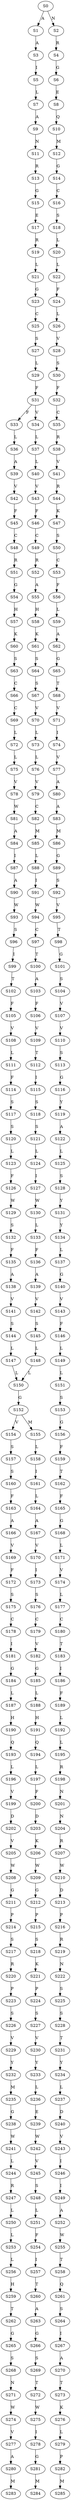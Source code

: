 strict digraph  {
	S0 -> S1 [ label = A ];
	S0 -> S2 [ label = N ];
	S1 -> S3 [ label = A ];
	S2 -> S4 [ label = R ];
	S3 -> S5 [ label = I ];
	S4 -> S6 [ label = G ];
	S5 -> S7 [ label = L ];
	S6 -> S8 [ label = E ];
	S7 -> S9 [ label = A ];
	S8 -> S10 [ label = Q ];
	S9 -> S11 [ label = N ];
	S10 -> S12 [ label = M ];
	S11 -> S13 [ label = R ];
	S12 -> S14 [ label = G ];
	S13 -> S15 [ label = G ];
	S14 -> S16 [ label = C ];
	S15 -> S17 [ label = E ];
	S16 -> S18 [ label = S ];
	S17 -> S19 [ label = R ];
	S18 -> S20 [ label = L ];
	S19 -> S21 [ label = L ];
	S20 -> S22 [ label = L ];
	S21 -> S23 [ label = G ];
	S22 -> S24 [ label = F ];
	S23 -> S25 [ label = C ];
	S24 -> S26 [ label = L ];
	S25 -> S27 [ label = S ];
	S26 -> S28 [ label = V ];
	S27 -> S29 [ label = L ];
	S28 -> S30 [ label = S ];
	S29 -> S31 [ label = F ];
	S30 -> S32 [ label = F ];
	S31 -> S33 [ label = F ];
	S31 -> S34 [ label = V ];
	S32 -> S35 [ label = C ];
	S33 -> S36 [ label = L ];
	S34 -> S37 [ label = L ];
	S35 -> S38 [ label = R ];
	S36 -> S39 [ label = A ];
	S37 -> S40 [ label = L ];
	S38 -> S41 [ label = V ];
	S39 -> S42 [ label = V ];
	S40 -> S43 [ label = V ];
	S41 -> S44 [ label = R ];
	S42 -> S45 [ label = F ];
	S43 -> S46 [ label = F ];
	S44 -> S47 [ label = K ];
	S45 -> S48 [ label = C ];
	S46 -> S49 [ label = C ];
	S47 -> S50 [ label = S ];
	S48 -> S51 [ label = R ];
	S49 -> S52 [ label = R ];
	S50 -> S53 [ label = C ];
	S51 -> S54 [ label = G ];
	S52 -> S55 [ label = A ];
	S53 -> S56 [ label = F ];
	S54 -> S57 [ label = H ];
	S55 -> S58 [ label = H ];
	S56 -> S59 [ label = L ];
	S57 -> S60 [ label = K ];
	S58 -> S61 [ label = K ];
	S59 -> S62 [ label = A ];
	S60 -> S63 [ label = S ];
	S61 -> S64 [ label = S ];
	S62 -> S65 [ label = G ];
	S63 -> S66 [ label = C ];
	S64 -> S67 [ label = S ];
	S65 -> S68 [ label = T ];
	S66 -> S69 [ label = C ];
	S67 -> S70 [ label = V ];
	S68 -> S71 [ label = V ];
	S69 -> S72 [ label = L ];
	S70 -> S73 [ label = L ];
	S71 -> S74 [ label = I ];
	S72 -> S75 [ label = L ];
	S73 -> S76 [ label = L ];
	S74 -> S77 [ label = V ];
	S75 -> S78 [ label = V ];
	S76 -> S79 [ label = V ];
	S77 -> S80 [ label = A ];
	S78 -> S81 [ label = W ];
	S79 -> S82 [ label = C ];
	S80 -> S83 [ label = A ];
	S81 -> S84 [ label = A ];
	S82 -> S85 [ label = M ];
	S83 -> S86 [ label = M ];
	S84 -> S87 [ label = I ];
	S85 -> S88 [ label = L ];
	S86 -> S89 [ label = G ];
	S87 -> S90 [ label = A ];
	S88 -> S91 [ label = I ];
	S89 -> S92 [ label = S ];
	S90 -> S93 [ label = W ];
	S91 -> S94 [ label = W ];
	S92 -> S95 [ label = V ];
	S93 -> S96 [ label = S ];
	S94 -> S97 [ label = C ];
	S95 -> S98 [ label = T ];
	S96 -> S99 [ label = I ];
	S97 -> S100 [ label = T ];
	S98 -> S101 [ label = G ];
	S99 -> S102 [ label = T ];
	S100 -> S103 [ label = A ];
	S101 -> S104 [ label = S ];
	S102 -> S105 [ label = F ];
	S103 -> S106 [ label = F ];
	S104 -> S107 [ label = V ];
	S105 -> S108 [ label = V ];
	S106 -> S109 [ label = V ];
	S107 -> S110 [ label = V ];
	S108 -> S111 [ label = L ];
	S109 -> S112 [ label = T ];
	S110 -> S113 [ label = S ];
	S111 -> S114 [ label = F ];
	S112 -> S115 [ label = I ];
	S113 -> S116 [ label = G ];
	S114 -> S117 [ label = S ];
	S115 -> S118 [ label = S ];
	S116 -> S119 [ label = Y ];
	S117 -> S120 [ label = S ];
	S118 -> S121 [ label = S ];
	S119 -> S122 [ label = A ];
	S120 -> S123 [ label = L ];
	S121 -> S124 [ label = L ];
	S122 -> S125 [ label = L ];
	S123 -> S126 [ label = F ];
	S124 -> S127 [ label = I ];
	S125 -> S128 [ label = S ];
	S126 -> S129 [ label = W ];
	S127 -> S130 [ label = W ];
	S128 -> S131 [ label = Y ];
	S129 -> S132 [ label = S ];
	S130 -> S133 [ label = L ];
	S131 -> S134 [ label = Y ];
	S132 -> S135 [ label = F ];
	S133 -> S136 [ label = F ];
	S134 -> S137 [ label = L ];
	S135 -> S138 [ label = A ];
	S136 -> S139 [ label = A ];
	S137 -> S140 [ label = G ];
	S138 -> S141 [ label = V ];
	S139 -> S142 [ label = V ];
	S140 -> S143 [ label = V ];
	S141 -> S144 [ label = S ];
	S142 -> S145 [ label = S ];
	S143 -> S146 [ label = F ];
	S144 -> S147 [ label = L ];
	S145 -> S148 [ label = L ];
	S146 -> S149 [ label = L ];
	S147 -> S150 [ label = L ];
	S148 -> S150 [ label = L ];
	S149 -> S151 [ label = L ];
	S150 -> S152 [ label = G ];
	S151 -> S153 [ label = S ];
	S152 -> S154 [ label = V ];
	S152 -> S155 [ label = M ];
	S153 -> S156 [ label = G ];
	S154 -> S157 [ label = S ];
	S155 -> S158 [ label = L ];
	S156 -> S159 [ label = F ];
	S157 -> S160 [ label = S ];
	S158 -> S161 [ label = I ];
	S159 -> S162 [ label = T ];
	S160 -> S163 [ label = F ];
	S161 -> S164 [ label = L ];
	S162 -> S165 [ label = F ];
	S163 -> S166 [ label = A ];
	S164 -> S167 [ label = A ];
	S165 -> S168 [ label = G ];
	S166 -> S169 [ label = V ];
	S167 -> S170 [ label = V ];
	S168 -> S171 [ label = L ];
	S169 -> S172 [ label = F ];
	S170 -> S173 [ label = I ];
	S171 -> S174 [ label = V ];
	S172 -> S175 [ label = S ];
	S173 -> S176 [ label = S ];
	S174 -> S177 [ label = L ];
	S175 -> S178 [ label = C ];
	S176 -> S179 [ label = C ];
	S177 -> S180 [ label = C ];
	S178 -> S181 [ label = I ];
	S179 -> S182 [ label = V ];
	S180 -> S183 [ label = T ];
	S181 -> S184 [ label = G ];
	S182 -> S185 [ label = G ];
	S183 -> S186 [ label = I ];
	S184 -> S187 [ label = L ];
	S185 -> S188 [ label = L ];
	S186 -> S189 [ label = F ];
	S187 -> S190 [ label = H ];
	S188 -> S191 [ label = H ];
	S189 -> S192 [ label = L ];
	S190 -> S193 [ label = Q ];
	S191 -> S194 [ label = Q ];
	S192 -> S195 [ label = L ];
	S193 -> S196 [ label = L ];
	S194 -> S197 [ label = L ];
	S195 -> S198 [ label = R ];
	S196 -> S199 [ label = V ];
	S197 -> S200 [ label = F ];
	S198 -> S201 [ label = N ];
	S199 -> S202 [ label = D ];
	S200 -> S203 [ label = D ];
	S201 -> S204 [ label = N ];
	S202 -> S205 [ label = V ];
	S203 -> S206 [ label = K ];
	S204 -> S207 [ label = R ];
	S205 -> S208 [ label = W ];
	S206 -> S209 [ label = W ];
	S207 -> S210 [ label = W ];
	S208 -> S211 [ label = G ];
	S209 -> S212 [ label = G ];
	S210 -> S213 [ label = D ];
	S211 -> S214 [ label = P ];
	S212 -> S215 [ label = P ];
	S213 -> S216 [ label = P ];
	S214 -> S217 [ label = S ];
	S215 -> S218 [ label = S ];
	S216 -> S219 [ label = R ];
	S217 -> S220 [ label = R ];
	S218 -> S221 [ label = K ];
	S219 -> S222 [ label = N ];
	S220 -> S223 [ label = P ];
	S221 -> S224 [ label = P ];
	S222 -> S225 [ label = S ];
	S223 -> S226 [ label = S ];
	S224 -> S227 [ label = S ];
	S225 -> S228 [ label = S ];
	S226 -> S229 [ label = V ];
	S227 -> S230 [ label = V ];
	S228 -> S231 [ label = T ];
	S229 -> S232 [ label = Y ];
	S230 -> S233 [ label = Y ];
	S231 -> S234 [ label = Y ];
	S232 -> S235 [ label = M ];
	S233 -> S236 [ label = L ];
	S234 -> S237 [ label = L ];
	S235 -> S238 [ label = G ];
	S236 -> S239 [ label = E ];
	S237 -> S240 [ label = D ];
	S238 -> S241 [ label = W ];
	S239 -> S242 [ label = W ];
	S240 -> S243 [ label = V ];
	S241 -> S244 [ label = L ];
	S242 -> S245 [ label = V ];
	S243 -> S246 [ label = I ];
	S244 -> S247 [ label = R ];
	S245 -> S248 [ label = S ];
	S246 -> S249 [ label = I ];
	S247 -> S250 [ label = L ];
	S248 -> S251 [ label = L ];
	S249 -> S252 [ label = A ];
	S250 -> S253 [ label = L ];
	S251 -> S254 [ label = F ];
	S252 -> S255 [ label = W ];
	S253 -> S256 [ label = L ];
	S254 -> S257 [ label = I ];
	S255 -> S258 [ label = T ];
	S256 -> S259 [ label = H ];
	S257 -> S260 [ label = T ];
	S258 -> S261 [ label = Q ];
	S259 -> S262 [ label = T ];
	S260 -> S263 [ label = A ];
	S261 -> S264 [ label = S ];
	S262 -> S265 [ label = G ];
	S263 -> S266 [ label = G ];
	S264 -> S267 [ label = I ];
	S265 -> S268 [ label = S ];
	S266 -> S269 [ label = S ];
	S267 -> S270 [ label = A ];
	S268 -> S271 [ label = N ];
	S269 -> S272 [ label = T ];
	S270 -> S273 [ label = T ];
	S271 -> S274 [ label = W ];
	S272 -> S275 [ label = W ];
	S273 -> S276 [ label = K ];
	S274 -> S277 [ label = V ];
	S275 -> S278 [ label = I ];
	S276 -> S279 [ label = L ];
	S277 -> S280 [ label = A ];
	S278 -> S281 [ label = G ];
	S279 -> S282 [ label = P ];
	S280 -> S283 [ label = M ];
	S281 -> S284 [ label = M ];
	S282 -> S285 [ label = M ];
}
